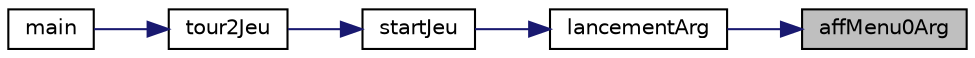 digraph "affMenu0Arg"
{
 // INTERACTIVE_SVG=YES
 // LATEX_PDF_SIZE
  edge [fontname="Helvetica",fontsize="10",labelfontname="Helvetica",labelfontsize="10"];
  node [fontname="Helvetica",fontsize="10",shape=record];
  rankdir="RL";
  Node1 [label="affMenu0Arg",height=0.2,width=0.4,color="black", fillcolor="grey75", style="filled", fontcolor="black",tooltip=": demande à l'utilisateur le niveau des bots"];
  Node1 -> Node2 [dir="back",color="midnightblue",fontsize="10",style="solid",fontname="Helvetica"];
  Node2 [label="lancementArg",height=0.2,width=0.4,color="black", fillcolor="white", style="filled",URL="$etienne_8c.html#a317970f049c6f2e6b462f99649c76b60",tooltip=": demande à l'utilisateur le niveau des bots"];
  Node2 -> Node3 [dir="back",color="midnightblue",fontsize="10",style="solid",fontname="Helvetica"];
  Node3 [label="startJeu",height=0.2,width=0.4,color="black", fillcolor="white", style="filled",URL="$paul_8c.html#aa6907d9a4dfdf2849cd992c0d29d1e36",tooltip=": Lance le jeu avec les arguments données par le joueur"];
  Node3 -> Node4 [dir="back",color="midnightblue",fontsize="10",style="solid",fontname="Helvetica"];
  Node4 [label="tour2Jeu",height=0.2,width=0.4,color="black", fillcolor="white", style="filled",URL="$paul_8c.html#af93d3121afa95f7a3e7d318fa364f568",tooltip=": Lance le jeu et fait une boucle tant que le jeu n'est pas fini"];
  Node4 -> Node5 [dir="back",color="midnightblue",fontsize="10",style="solid",fontname="Helvetica"];
  Node5 [label="main",height=0.2,width=0.4,color="black", fillcolor="white", style="filled",URL="$main_8c.html#ac4c0f8a8146b128f1b8f920e3a9c3b1e",tooltip=" "];
}
